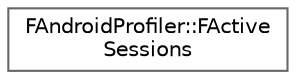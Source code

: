 digraph "Graphical Class Hierarchy"
{
 // INTERACTIVE_SVG=YES
 // LATEX_PDF_SIZE
  bgcolor="transparent";
  edge [fontname=Helvetica,fontsize=10,labelfontname=Helvetica,labelfontsize=10];
  node [fontname=Helvetica,fontsize=10,shape=box,height=0.2,width=0.4];
  rankdir="LR";
  Node0 [id="Node000000",label="FAndroidProfiler::FActive\lSessions",height=0.2,width=0.4,color="grey40", fillcolor="white", style="filled",URL="$d8/d9c/structFAndroidProfiler_1_1FActiveSessions.html",tooltip=" "];
}
